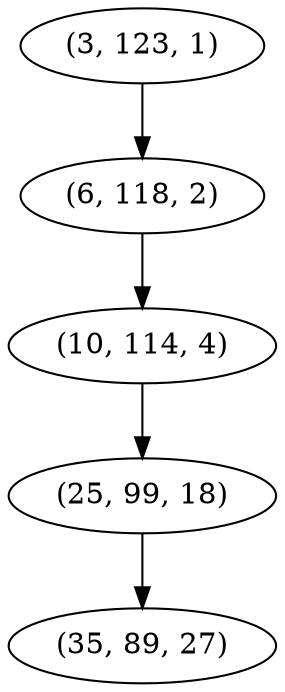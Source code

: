 digraph tree {
    "(3, 123, 1)";
    "(6, 118, 2)";
    "(10, 114, 4)";
    "(25, 99, 18)";
    "(35, 89, 27)";
    "(3, 123, 1)" -> "(6, 118, 2)";
    "(6, 118, 2)" -> "(10, 114, 4)";
    "(10, 114, 4)" -> "(25, 99, 18)";
    "(25, 99, 18)" -> "(35, 89, 27)";
}

